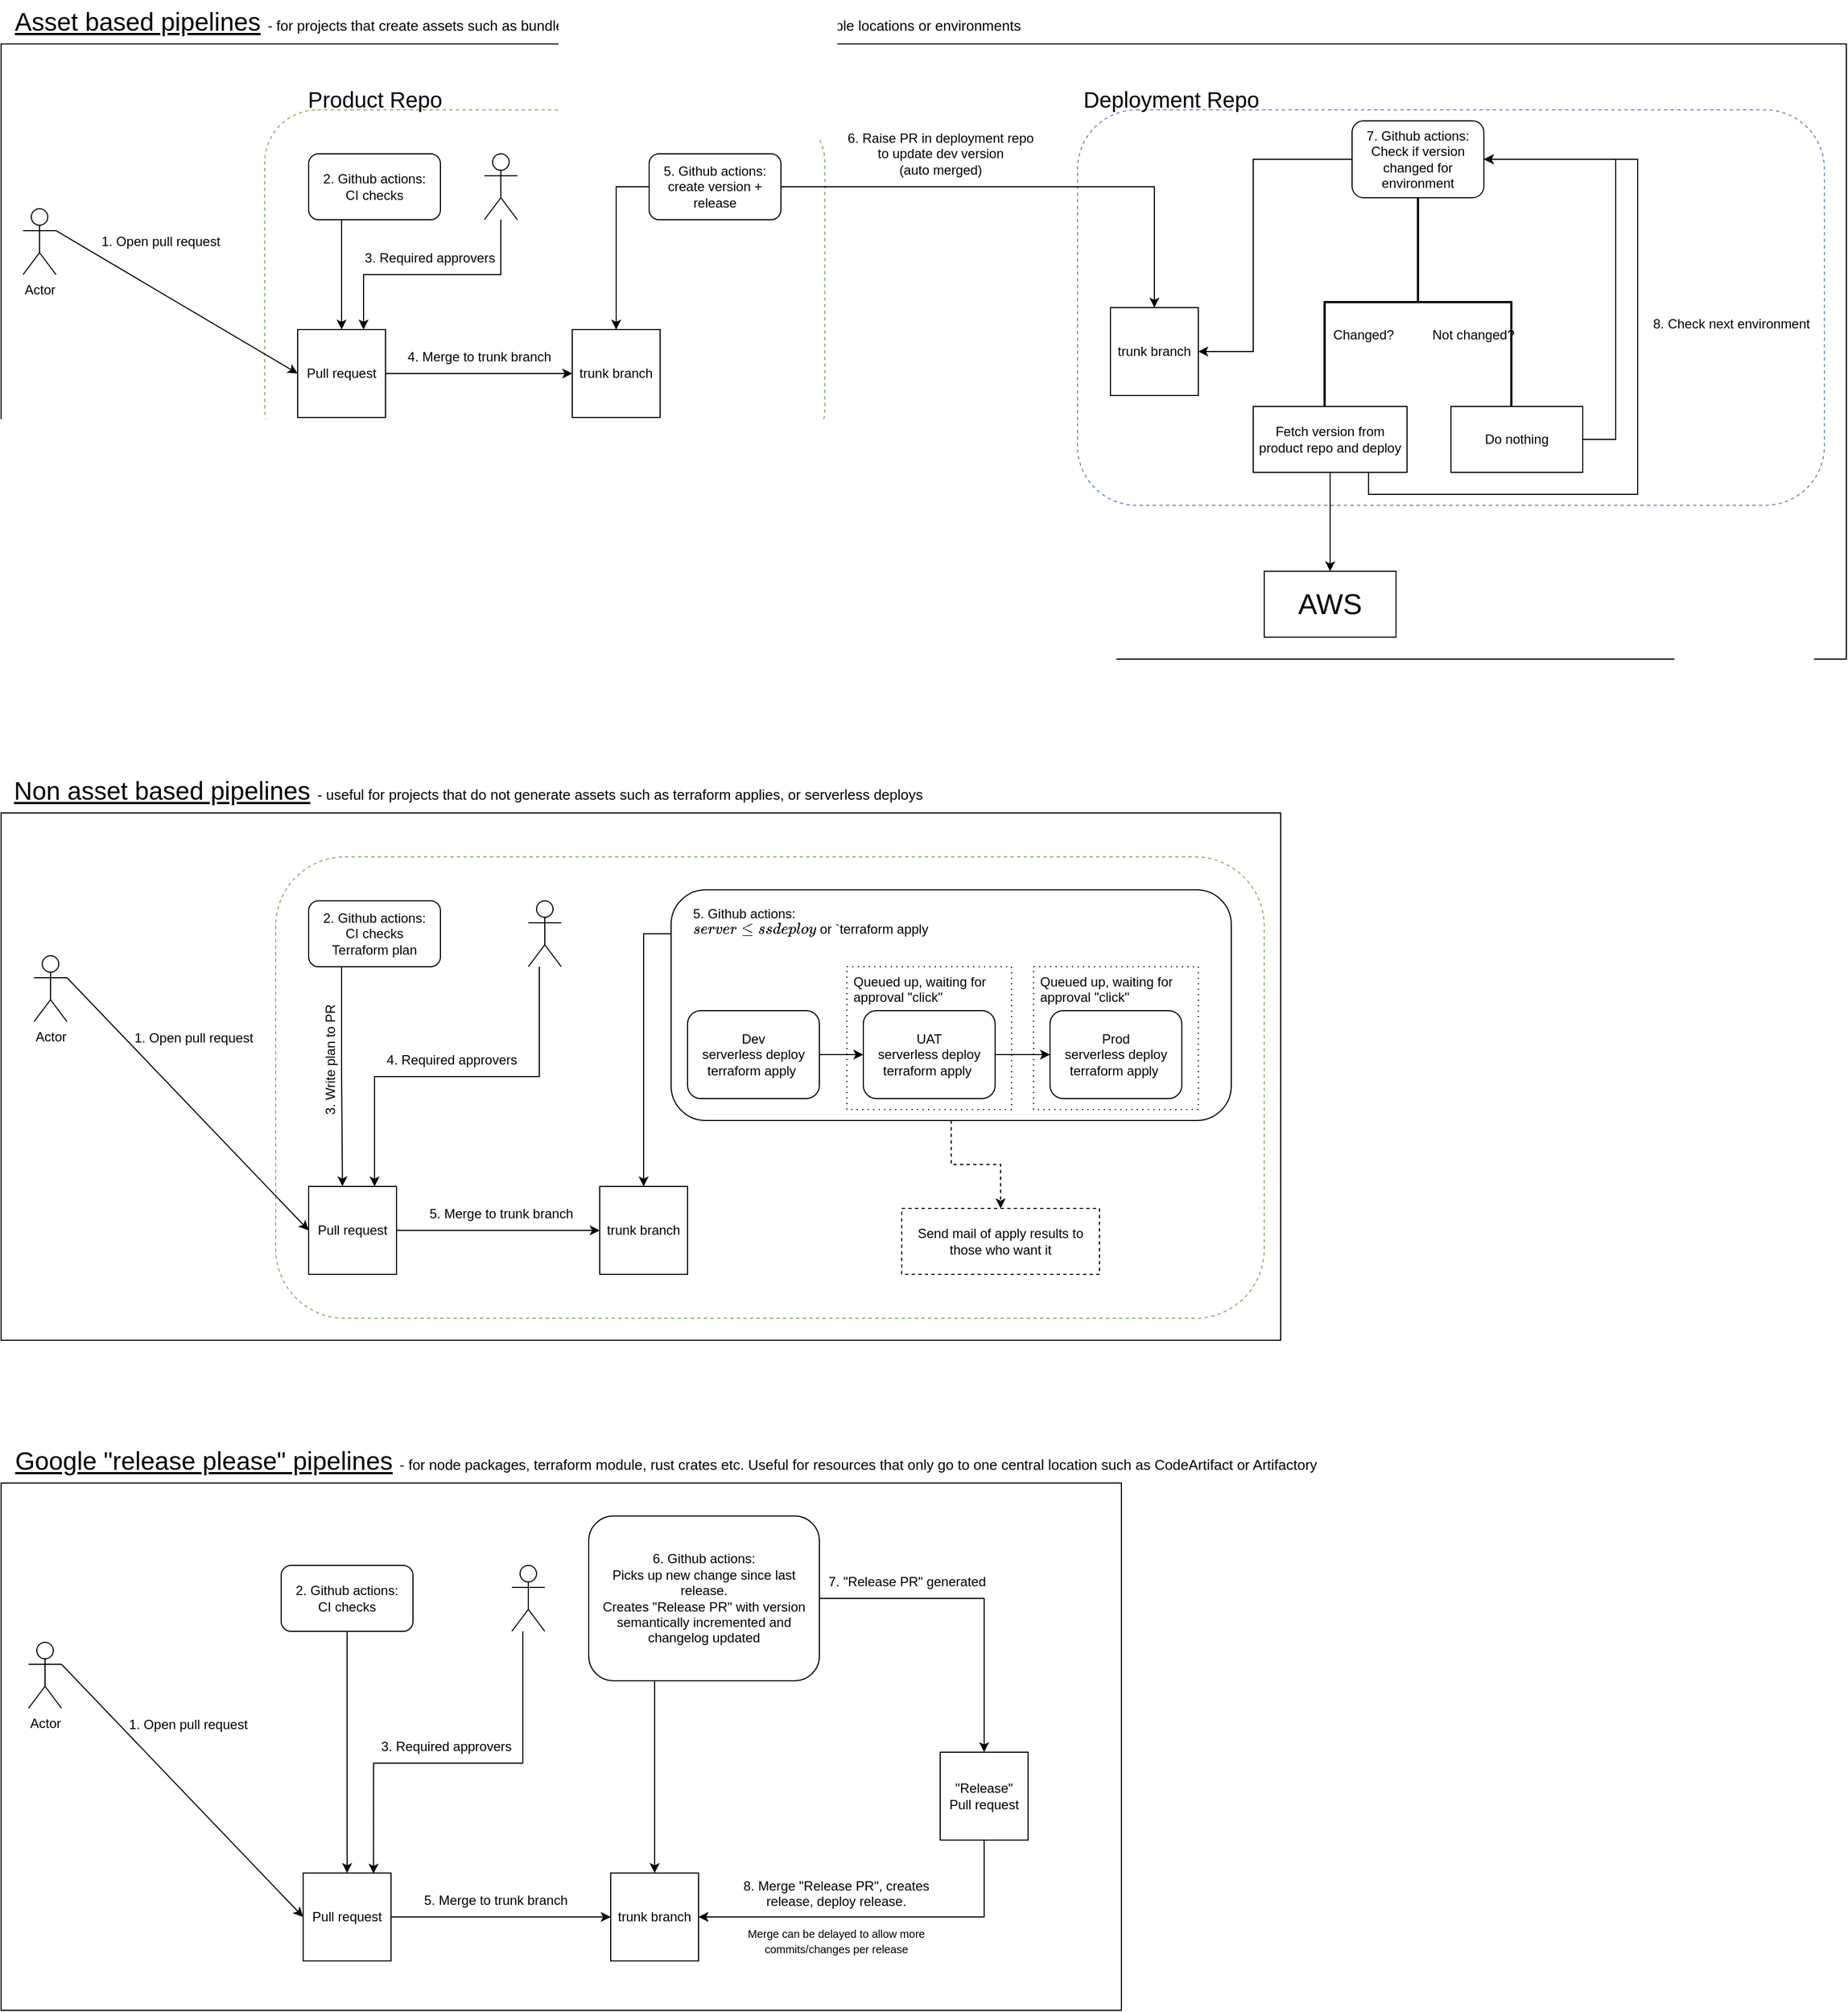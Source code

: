 <mxfile version="21.7.2" type="github">
  <diagram name="Page-1" id="epbXPcQsRLWGgcaXa0NR">
    <mxGraphModel dx="2049" dy="1131" grid="1" gridSize="10" guides="1" tooltips="1" connect="1" arrows="1" fold="1" page="1" pageScale="1" pageWidth="850" pageHeight="1100" math="0" shadow="0">
      <root>
        <mxCell id="0" />
        <mxCell id="1" parent="0" />
        <mxCell id="vZPmKnCKLQdN7_7pOByF-51" value="" style="rounded=0;whiteSpace=wrap;html=1;" vertex="1" parent="1">
          <mxGeometry x="40" y="770" width="1165" height="480" as="geometry" />
        </mxCell>
        <mxCell id="vZPmKnCKLQdN7_7pOByF-40" value="" style="rounded=0;whiteSpace=wrap;html=1;" vertex="1" parent="1">
          <mxGeometry x="40" y="70" width="1680" height="560" as="geometry" />
        </mxCell>
        <mxCell id="vZPmKnCKLQdN7_7pOByF-35" value="" style="rounded=1;whiteSpace=wrap;html=1;fillColor=none;dashed=1;strokeColor=#6c8ebf;" vertex="1" parent="1">
          <mxGeometry x="1020" y="130" width="680" height="360" as="geometry" />
        </mxCell>
        <mxCell id="vZPmKnCKLQdN7_7pOByF-33" value="" style="rounded=1;whiteSpace=wrap;html=1;fillColor=none;dashed=1;strokeColor=#82b366;" vertex="1" parent="1">
          <mxGeometry x="280" y="130" width="510" height="320" as="geometry" />
        </mxCell>
        <mxCell id="vZPmKnCKLQdN7_7pOByF-1" value="&lt;u&gt;Asset based pipelines&lt;/u&gt; &lt;font style=&quot;font-size: 13px;&quot;&gt;- for projects that create assets such as bundles, zips, jars that need to be pushed to multiple locations or environments&lt;/font&gt;" style="text;html=1;align=center;verticalAlign=middle;resizable=0;points=[];autosize=1;fontSize=23;" vertex="1" parent="1">
          <mxGeometry x="40" y="30" width="940" height="40" as="geometry" />
        </mxCell>
        <mxCell id="vZPmKnCKLQdN7_7pOByF-12" style="edgeStyle=orthogonalEdgeStyle;rounded=0;orthogonalLoop=1;jettySize=auto;html=1;entryX=0;entryY=0.5;entryDx=0;entryDy=0;" edge="1" parent="1" source="vZPmKnCKLQdN7_7pOByF-2" target="vZPmKnCKLQdN7_7pOByF-3">
          <mxGeometry relative="1" as="geometry" />
        </mxCell>
        <mxCell id="vZPmKnCKLQdN7_7pOByF-2" value="Pull request" style="whiteSpace=wrap;html=1;aspect=fixed;" vertex="1" parent="1">
          <mxGeometry x="310" y="330" width="80" height="80" as="geometry" />
        </mxCell>
        <mxCell id="vZPmKnCKLQdN7_7pOByF-3" value="trunk branch" style="whiteSpace=wrap;html=1;aspect=fixed;" vertex="1" parent="1">
          <mxGeometry x="560" y="330" width="80" height="80" as="geometry" />
        </mxCell>
        <mxCell id="vZPmKnCKLQdN7_7pOByF-4" value="Actor" style="shape=umlActor;verticalLabelPosition=bottom;verticalAlign=top;html=1;outlineConnect=0;" vertex="1" parent="1">
          <mxGeometry x="60" y="220" width="30" height="60" as="geometry" />
        </mxCell>
        <mxCell id="vZPmKnCKLQdN7_7pOByF-5" value="" style="endArrow=classic;html=1;rounded=0;entryX=0;entryY=0.5;entryDx=0;entryDy=0;exitX=1;exitY=0.333;exitDx=0;exitDy=0;exitPerimeter=0;" edge="1" parent="1" source="vZPmKnCKLQdN7_7pOByF-4" target="vZPmKnCKLQdN7_7pOByF-2">
          <mxGeometry width="50" height="50" relative="1" as="geometry">
            <mxPoint x="180" y="180" as="sourcePoint" />
            <mxPoint x="460" y="190" as="targetPoint" />
          </mxGeometry>
        </mxCell>
        <mxCell id="vZPmKnCKLQdN7_7pOByF-6" value="1. Open pull request" style="text;html=1;align=center;verticalAlign=middle;resizable=0;points=[];autosize=1;strokeColor=none;fillColor=none;" vertex="1" parent="1">
          <mxGeometry x="120" y="235" width="130" height="30" as="geometry" />
        </mxCell>
        <mxCell id="vZPmKnCKLQdN7_7pOByF-9" style="edgeStyle=orthogonalEdgeStyle;rounded=0;orthogonalLoop=1;jettySize=auto;html=1;entryX=0.5;entryY=0;entryDx=0;entryDy=0;" edge="1" parent="1" source="vZPmKnCKLQdN7_7pOByF-7" target="vZPmKnCKLQdN7_7pOByF-2">
          <mxGeometry relative="1" as="geometry">
            <Array as="points">
              <mxPoint x="350" y="260" />
              <mxPoint x="350" y="260" />
            </Array>
          </mxGeometry>
        </mxCell>
        <mxCell id="vZPmKnCKLQdN7_7pOByF-7" value="2. Github actions:&lt;br&gt;CI checks" style="rounded=1;whiteSpace=wrap;html=1;" vertex="1" parent="1">
          <mxGeometry x="320" y="170" width="120" height="60" as="geometry" />
        </mxCell>
        <mxCell id="vZPmKnCKLQdN7_7pOByF-10" style="edgeStyle=orthogonalEdgeStyle;rounded=0;orthogonalLoop=1;jettySize=auto;html=1;entryX=0.75;entryY=0;entryDx=0;entryDy=0;" edge="1" parent="1" source="vZPmKnCKLQdN7_7pOByF-8" target="vZPmKnCKLQdN7_7pOByF-2">
          <mxGeometry relative="1" as="geometry">
            <Array as="points">
              <mxPoint x="495" y="280" />
              <mxPoint x="370" y="280" />
            </Array>
          </mxGeometry>
        </mxCell>
        <mxCell id="vZPmKnCKLQdN7_7pOByF-8" value="" style="shape=umlActor;verticalLabelPosition=bottom;verticalAlign=top;html=1;outlineConnect=0;" vertex="1" parent="1">
          <mxGeometry x="480" y="170" width="30" height="60" as="geometry" />
        </mxCell>
        <mxCell id="vZPmKnCKLQdN7_7pOByF-11" value="3. Required approvers" style="text;html=1;align=center;verticalAlign=middle;resizable=0;points=[];autosize=1;strokeColor=none;fillColor=none;" vertex="1" parent="1">
          <mxGeometry x="360" y="250" width="140" height="30" as="geometry" />
        </mxCell>
        <mxCell id="vZPmKnCKLQdN7_7pOByF-13" value="4. Merge to trunk branch" style="text;html=1;align=center;verticalAlign=middle;resizable=0;points=[];autosize=1;strokeColor=none;fillColor=none;" vertex="1" parent="1">
          <mxGeometry x="400" y="340" width="150" height="30" as="geometry" />
        </mxCell>
        <mxCell id="vZPmKnCKLQdN7_7pOByF-15" style="edgeStyle=orthogonalEdgeStyle;rounded=0;orthogonalLoop=1;jettySize=auto;html=1;entryX=0.5;entryY=0;entryDx=0;entryDy=0;" edge="1" parent="1" source="vZPmKnCKLQdN7_7pOByF-14" target="vZPmKnCKLQdN7_7pOByF-3">
          <mxGeometry relative="1" as="geometry">
            <Array as="points">
              <mxPoint x="600" y="200" />
            </Array>
          </mxGeometry>
        </mxCell>
        <mxCell id="vZPmKnCKLQdN7_7pOByF-17" style="edgeStyle=orthogonalEdgeStyle;rounded=0;orthogonalLoop=1;jettySize=auto;html=1;entryX=0.5;entryY=0;entryDx=0;entryDy=0;" edge="1" parent="1" source="vZPmKnCKLQdN7_7pOByF-14" target="vZPmKnCKLQdN7_7pOByF-16">
          <mxGeometry relative="1" as="geometry" />
        </mxCell>
        <mxCell id="vZPmKnCKLQdN7_7pOByF-14" value="5. Github actions:&lt;br&gt;create version + release" style="rounded=1;whiteSpace=wrap;html=1;" vertex="1" parent="1">
          <mxGeometry x="630" y="170" width="120" height="60" as="geometry" />
        </mxCell>
        <mxCell id="vZPmKnCKLQdN7_7pOByF-16" value="trunk branch" style="whiteSpace=wrap;html=1;aspect=fixed;" vertex="1" parent="1">
          <mxGeometry x="1050" y="310" width="80" height="80" as="geometry" />
        </mxCell>
        <mxCell id="vZPmKnCKLQdN7_7pOByF-18" value="6. Raise PR in deployment repo &lt;br&gt;to update dev version&lt;br&gt;(auto merged)" style="text;html=1;align=center;verticalAlign=middle;resizable=0;points=[];autosize=1;strokeColor=none;fillColor=none;" vertex="1" parent="1">
          <mxGeometry x="800" y="140" width="190" height="60" as="geometry" />
        </mxCell>
        <mxCell id="vZPmKnCKLQdN7_7pOByF-20" style="edgeStyle=orthogonalEdgeStyle;rounded=0;orthogonalLoop=1;jettySize=auto;html=1;entryX=1;entryY=0.5;entryDx=0;entryDy=0;" edge="1" parent="1" source="vZPmKnCKLQdN7_7pOByF-19" target="vZPmKnCKLQdN7_7pOByF-16">
          <mxGeometry relative="1" as="geometry">
            <Array as="points">
              <mxPoint x="1180" y="175" />
              <mxPoint x="1180" y="350" />
            </Array>
          </mxGeometry>
        </mxCell>
        <mxCell id="vZPmKnCKLQdN7_7pOByF-19" value="7. Github actions:&lt;br&gt;Check if version changed for environment" style="rounded=1;whiteSpace=wrap;html=1;" vertex="1" parent="1">
          <mxGeometry x="1270" y="140" width="120" height="70" as="geometry" />
        </mxCell>
        <mxCell id="vZPmKnCKLQdN7_7pOByF-21" value="" style="strokeWidth=2;html=1;shape=mxgraph.flowchart.annotation_2;align=left;labelPosition=right;pointerEvents=1;rotation=90;" vertex="1" parent="1">
          <mxGeometry x="1235" y="220" width="190" height="170" as="geometry" />
        </mxCell>
        <mxCell id="vZPmKnCKLQdN7_7pOByF-22" value="Changed?" style="text;html=1;align=center;verticalAlign=middle;resizable=0;points=[];autosize=1;strokeColor=none;fillColor=none;" vertex="1" parent="1">
          <mxGeometry x="1240" y="320" width="80" height="30" as="geometry" />
        </mxCell>
        <mxCell id="vZPmKnCKLQdN7_7pOByF-23" value="Not changed?" style="text;html=1;align=center;verticalAlign=middle;resizable=0;points=[];autosize=1;strokeColor=none;fillColor=none;" vertex="1" parent="1">
          <mxGeometry x="1330" y="320" width="100" height="30" as="geometry" />
        </mxCell>
        <mxCell id="vZPmKnCKLQdN7_7pOByF-25" style="edgeStyle=orthogonalEdgeStyle;rounded=0;orthogonalLoop=1;jettySize=auto;html=1;entryX=1;entryY=0.5;entryDx=0;entryDy=0;" edge="1" parent="1" source="vZPmKnCKLQdN7_7pOByF-24" target="vZPmKnCKLQdN7_7pOByF-19">
          <mxGeometry relative="1" as="geometry">
            <Array as="points">
              <mxPoint x="1510" y="430" />
              <mxPoint x="1510" y="175" />
            </Array>
          </mxGeometry>
        </mxCell>
        <mxCell id="vZPmKnCKLQdN7_7pOByF-24" value="Do nothing" style="rounded=0;whiteSpace=wrap;html=1;" vertex="1" parent="1">
          <mxGeometry x="1360" y="400" width="120" height="60" as="geometry" />
        </mxCell>
        <mxCell id="vZPmKnCKLQdN7_7pOByF-26" value="8. Check next environment" style="text;html=1;align=center;verticalAlign=middle;resizable=0;points=[];autosize=1;strokeColor=none;fillColor=none;" vertex="1" parent="1">
          <mxGeometry x="1530" y="310" width="170" height="30" as="geometry" />
        </mxCell>
        <mxCell id="vZPmKnCKLQdN7_7pOByF-32" style="edgeStyle=orthogonalEdgeStyle;rounded=0;orthogonalLoop=1;jettySize=auto;html=1;entryX=0.5;entryY=0;entryDx=0;entryDy=0;" edge="1" parent="1" source="vZPmKnCKLQdN7_7pOByF-29" target="vZPmKnCKLQdN7_7pOByF-31">
          <mxGeometry relative="1" as="geometry">
            <Array as="points">
              <mxPoint x="1250" y="510" />
              <mxPoint x="1250" y="510" />
            </Array>
          </mxGeometry>
        </mxCell>
        <mxCell id="vZPmKnCKLQdN7_7pOByF-39" style="edgeStyle=orthogonalEdgeStyle;rounded=0;orthogonalLoop=1;jettySize=auto;html=1;exitX=0.75;exitY=1;exitDx=0;exitDy=0;entryX=1;entryY=0.5;entryDx=0;entryDy=0;" edge="1" parent="1" source="vZPmKnCKLQdN7_7pOByF-29" target="vZPmKnCKLQdN7_7pOByF-19">
          <mxGeometry relative="1" as="geometry">
            <Array as="points">
              <mxPoint x="1285" y="480" />
              <mxPoint x="1530" y="480" />
              <mxPoint x="1530" y="175" />
            </Array>
          </mxGeometry>
        </mxCell>
        <mxCell id="vZPmKnCKLQdN7_7pOByF-29" value="Fetch version from product repo and deploy" style="rounded=0;whiteSpace=wrap;html=1;" vertex="1" parent="1">
          <mxGeometry x="1180" y="400" width="140" height="60" as="geometry" />
        </mxCell>
        <mxCell id="vZPmKnCKLQdN7_7pOByF-31" value="&lt;font style=&quot;font-size: 26px;&quot;&gt;AWS&lt;/font&gt;" style="rounded=0;whiteSpace=wrap;html=1;" vertex="1" parent="1">
          <mxGeometry x="1190" y="550" width="120" height="60" as="geometry" />
        </mxCell>
        <mxCell id="vZPmKnCKLQdN7_7pOByF-34" value="&lt;font style=&quot;font-size: 20px;&quot;&gt;Product Repo&lt;/font&gt;" style="text;html=1;align=center;verticalAlign=middle;resizable=0;points=[];autosize=1;strokeColor=none;fillColor=none;" vertex="1" parent="1">
          <mxGeometry x="305" y="100" width="150" height="40" as="geometry" />
        </mxCell>
        <mxCell id="vZPmKnCKLQdN7_7pOByF-36" value="&lt;font style=&quot;font-size: 20px;&quot;&gt;Deployment Repo&lt;/font&gt;" style="text;html=1;align=center;verticalAlign=middle;resizable=0;points=[];autosize=1;strokeColor=none;fillColor=none;" vertex="1" parent="1">
          <mxGeometry x="1015" y="100" width="180" height="40" as="geometry" />
        </mxCell>
        <mxCell id="vZPmKnCKLQdN7_7pOByF-42" value="&lt;u&gt;Non asset based pipelines&lt;/u&gt;&amp;nbsp;&lt;font style=&quot;font-size: 13px;&quot;&gt;- useful for projects that do not generate assets such as terraform applies, or serverless deploys&lt;/font&gt;" style="text;html=1;align=center;verticalAlign=middle;resizable=0;points=[];autosize=1;fontSize=23;" vertex="1" parent="1">
          <mxGeometry x="40" y="730" width="850" height="40" as="geometry" />
        </mxCell>
        <mxCell id="vZPmKnCKLQdN7_7pOByF-46" value="" style="rounded=1;whiteSpace=wrap;html=1;fillColor=none;dashed=1;strokeColor=#82b366;" vertex="1" parent="1">
          <mxGeometry x="290" y="810" width="900" height="420" as="geometry" />
        </mxCell>
        <mxCell id="vZPmKnCKLQdN7_7pOByF-63" style="edgeStyle=orthogonalEdgeStyle;rounded=0;orthogonalLoop=1;jettySize=auto;html=1;entryX=0;entryY=0.5;entryDx=0;entryDy=0;" edge="1" parent="1" source="vZPmKnCKLQdN7_7pOByF-47" target="vZPmKnCKLQdN7_7pOByF-61">
          <mxGeometry relative="1" as="geometry" />
        </mxCell>
        <mxCell id="vZPmKnCKLQdN7_7pOByF-47" value="Pull request" style="whiteSpace=wrap;html=1;aspect=fixed;" vertex="1" parent="1">
          <mxGeometry x="320" y="1110" width="80" height="80" as="geometry" />
        </mxCell>
        <mxCell id="vZPmKnCKLQdN7_7pOByF-48" value="Actor" style="shape=umlActor;verticalLabelPosition=bottom;verticalAlign=top;html=1;outlineConnect=0;" vertex="1" parent="1">
          <mxGeometry x="70" y="900" width="30" height="60" as="geometry" />
        </mxCell>
        <mxCell id="vZPmKnCKLQdN7_7pOByF-49" value="" style="endArrow=classic;html=1;rounded=0;entryX=0;entryY=0.5;entryDx=0;entryDy=0;exitX=1;exitY=0.333;exitDx=0;exitDy=0;exitPerimeter=0;" edge="1" parent="1" source="vZPmKnCKLQdN7_7pOByF-48" target="vZPmKnCKLQdN7_7pOByF-47">
          <mxGeometry width="50" height="50" relative="1" as="geometry">
            <mxPoint x="190" y="860" as="sourcePoint" />
            <mxPoint x="470" y="870" as="targetPoint" />
          </mxGeometry>
        </mxCell>
        <mxCell id="vZPmKnCKLQdN7_7pOByF-50" value="1. Open pull request" style="text;html=1;align=center;verticalAlign=middle;resizable=0;points=[];autosize=1;strokeColor=none;fillColor=none;" vertex="1" parent="1">
          <mxGeometry x="150" y="960" width="130" height="30" as="geometry" />
        </mxCell>
        <mxCell id="vZPmKnCKLQdN7_7pOByF-59" style="edgeStyle=orthogonalEdgeStyle;rounded=0;orthogonalLoop=1;jettySize=auto;html=1;exitX=0.25;exitY=1;exitDx=0;exitDy=0;entryX=0.385;entryY=-0.002;entryDx=0;entryDy=0;entryPerimeter=0;" edge="1" parent="1" source="vZPmKnCKLQdN7_7pOByF-53" target="vZPmKnCKLQdN7_7pOByF-47">
          <mxGeometry relative="1" as="geometry" />
        </mxCell>
        <mxCell id="vZPmKnCKLQdN7_7pOByF-53" value="2. Github actions:&lt;br&gt;CI checks&lt;br&gt;Terraform plan" style="rounded=1;whiteSpace=wrap;html=1;" vertex="1" parent="1">
          <mxGeometry x="320" y="850" width="120" height="60" as="geometry" />
        </mxCell>
        <mxCell id="vZPmKnCKLQdN7_7pOByF-57" style="edgeStyle=orthogonalEdgeStyle;rounded=0;orthogonalLoop=1;jettySize=auto;html=1;entryX=0.75;entryY=0;entryDx=0;entryDy=0;" edge="1" parent="1" source="vZPmKnCKLQdN7_7pOByF-55" target="vZPmKnCKLQdN7_7pOByF-47">
          <mxGeometry relative="1" as="geometry">
            <Array as="points">
              <mxPoint x="530" y="880" />
              <mxPoint x="530" y="1010" />
              <mxPoint x="380" y="1010" />
            </Array>
          </mxGeometry>
        </mxCell>
        <mxCell id="vZPmKnCKLQdN7_7pOByF-55" value="" style="shape=umlActor;verticalLabelPosition=bottom;verticalAlign=top;html=1;outlineConnect=0;" vertex="1" parent="1">
          <mxGeometry x="520" y="850" width="30" height="60" as="geometry" />
        </mxCell>
        <mxCell id="vZPmKnCKLQdN7_7pOByF-56" value="4. Required approvers" style="text;html=1;align=center;verticalAlign=middle;resizable=0;points=[];autosize=1;strokeColor=none;fillColor=none;" vertex="1" parent="1">
          <mxGeometry x="380" y="980" width="140" height="30" as="geometry" />
        </mxCell>
        <mxCell id="vZPmKnCKLQdN7_7pOByF-60" value="3. Write plan to PR" style="text;html=1;align=center;verticalAlign=middle;resizable=0;points=[];autosize=1;strokeColor=none;fillColor=none;rotation=-90;" vertex="1" parent="1">
          <mxGeometry x="280" y="980" width="120" height="30" as="geometry" />
        </mxCell>
        <mxCell id="vZPmKnCKLQdN7_7pOByF-61" value="trunk branch" style="whiteSpace=wrap;html=1;aspect=fixed;" vertex="1" parent="1">
          <mxGeometry x="585" y="1110" width="80" height="80" as="geometry" />
        </mxCell>
        <mxCell id="vZPmKnCKLQdN7_7pOByF-62" value="5. Merge to trunk branch" style="text;html=1;align=center;verticalAlign=middle;resizable=0;points=[];autosize=1;strokeColor=none;fillColor=none;" vertex="1" parent="1">
          <mxGeometry x="420" y="1120" width="150" height="30" as="geometry" />
        </mxCell>
        <mxCell id="vZPmKnCKLQdN7_7pOByF-65" style="edgeStyle=orthogonalEdgeStyle;rounded=0;orthogonalLoop=1;jettySize=auto;html=1;" edge="1" parent="1" source="vZPmKnCKLQdN7_7pOByF-64" target="vZPmKnCKLQdN7_7pOByF-61">
          <mxGeometry relative="1" as="geometry">
            <Array as="points">
              <mxPoint x="625" y="880" />
            </Array>
          </mxGeometry>
        </mxCell>
        <mxCell id="vZPmKnCKLQdN7_7pOByF-101" style="edgeStyle=orthogonalEdgeStyle;rounded=0;orthogonalLoop=1;jettySize=auto;html=1;entryX=0.5;entryY=0;entryDx=0;entryDy=0;dashed=1;" edge="1" parent="1" source="vZPmKnCKLQdN7_7pOByF-64" target="vZPmKnCKLQdN7_7pOByF-100">
          <mxGeometry relative="1" as="geometry" />
        </mxCell>
        <mxCell id="vZPmKnCKLQdN7_7pOByF-64" value="5. Github actions: &lt;br&gt;`serverless deploy` or `terraform apply" style="rounded=1;whiteSpace=wrap;html=1;align=left;verticalAlign=top;spacingLeft=18;spacingBottom=0;spacingRight=0;spacingTop=8;" vertex="1" parent="1">
          <mxGeometry x="650" y="840" width="510" height="210" as="geometry" />
        </mxCell>
        <mxCell id="vZPmKnCKLQdN7_7pOByF-67" value="Dev&lt;br&gt;serverless deploy&lt;br&gt;terraform apply&amp;nbsp;" style="rounded=1;whiteSpace=wrap;html=1;" vertex="1" parent="1">
          <mxGeometry x="665" y="950" width="120" height="80" as="geometry" />
        </mxCell>
        <mxCell id="vZPmKnCKLQdN7_7pOByF-74" value="Queued up, waiting for approval &quot;click&quot;" style="rounded=0;whiteSpace=wrap;html=1;align=left;verticalAlign=top;dashed=1;dashPattern=1 4;spacingLeft=4;" vertex="1" parent="1">
          <mxGeometry x="810" y="910" width="150" height="130" as="geometry" />
        </mxCell>
        <mxCell id="vZPmKnCKLQdN7_7pOByF-69" value="UAT&lt;br&gt;serverless deploy&lt;br&gt;terraform apply&amp;nbsp;" style="rounded=1;whiteSpace=wrap;html=1;" vertex="1" parent="1">
          <mxGeometry x="825" y="950" width="120" height="80" as="geometry" />
        </mxCell>
        <mxCell id="vZPmKnCKLQdN7_7pOByF-72" style="edgeStyle=orthogonalEdgeStyle;rounded=0;orthogonalLoop=1;jettySize=auto;html=1;exitX=1;exitY=0.5;exitDx=0;exitDy=0;entryX=0;entryY=0.5;entryDx=0;entryDy=0;" edge="1" parent="1" source="vZPmKnCKLQdN7_7pOByF-67" target="vZPmKnCKLQdN7_7pOByF-69">
          <mxGeometry relative="1" as="geometry" />
        </mxCell>
        <mxCell id="vZPmKnCKLQdN7_7pOByF-75" value="Queued up, waiting for approval &quot;click&quot;" style="rounded=0;whiteSpace=wrap;html=1;align=left;verticalAlign=top;dashed=1;dashPattern=1 4;spacingLeft=4;" vertex="1" parent="1">
          <mxGeometry x="980" y="910" width="150" height="130" as="geometry" />
        </mxCell>
        <mxCell id="vZPmKnCKLQdN7_7pOByF-68" value="Prod&lt;br&gt;serverless deploy&lt;br&gt;terraform apply&amp;nbsp;" style="rounded=1;whiteSpace=wrap;html=1;" vertex="1" parent="1">
          <mxGeometry x="995" y="950" width="120" height="80" as="geometry" />
        </mxCell>
        <mxCell id="vZPmKnCKLQdN7_7pOByF-73" style="edgeStyle=orthogonalEdgeStyle;rounded=0;orthogonalLoop=1;jettySize=auto;html=1;exitX=1;exitY=0.5;exitDx=0;exitDy=0;entryX=0;entryY=0.5;entryDx=0;entryDy=0;" edge="1" parent="1" source="vZPmKnCKLQdN7_7pOByF-69" target="vZPmKnCKLQdN7_7pOByF-68">
          <mxGeometry relative="1" as="geometry" />
        </mxCell>
        <mxCell id="vZPmKnCKLQdN7_7pOByF-76" value="&lt;u&gt;Google &quot;release please&quot; pipelines&lt;/u&gt;&amp;nbsp;&lt;font style=&quot;font-size: 13px;&quot;&gt;- for node packages, terraform module, rust crates etc. Useful for resources that only go to one central location such as CodeArtifact or Artifactory&lt;/font&gt;" style="text;html=1;align=center;verticalAlign=middle;resizable=0;points=[];autosize=1;fontSize=23;" vertex="1" parent="1">
          <mxGeometry x="40" y="1340" width="1210" height="40" as="geometry" />
        </mxCell>
        <mxCell id="vZPmKnCKLQdN7_7pOByF-77" value="" style="rounded=0;whiteSpace=wrap;html=1;" vertex="1" parent="1">
          <mxGeometry x="40" y="1380" width="1020" height="480" as="geometry" />
        </mxCell>
        <mxCell id="vZPmKnCKLQdN7_7pOByF-90" style="edgeStyle=orthogonalEdgeStyle;rounded=0;orthogonalLoop=1;jettySize=auto;html=1;entryX=0;entryY=0.5;entryDx=0;entryDy=0;" edge="1" parent="1" source="vZPmKnCKLQdN7_7pOByF-78" target="vZPmKnCKLQdN7_7pOByF-88">
          <mxGeometry relative="1" as="geometry" />
        </mxCell>
        <mxCell id="vZPmKnCKLQdN7_7pOByF-78" value="Pull request" style="whiteSpace=wrap;html=1;aspect=fixed;" vertex="1" parent="1">
          <mxGeometry x="315" y="1735" width="80" height="80" as="geometry" />
        </mxCell>
        <mxCell id="vZPmKnCKLQdN7_7pOByF-79" value="Actor" style="shape=umlActor;verticalLabelPosition=bottom;verticalAlign=top;html=1;outlineConnect=0;" vertex="1" parent="1">
          <mxGeometry x="65" y="1525" width="30" height="60" as="geometry" />
        </mxCell>
        <mxCell id="vZPmKnCKLQdN7_7pOByF-80" value="" style="endArrow=classic;html=1;rounded=0;entryX=0;entryY=0.5;entryDx=0;entryDy=0;exitX=1;exitY=0.333;exitDx=0;exitDy=0;exitPerimeter=0;" edge="1" parent="1" source="vZPmKnCKLQdN7_7pOByF-79" target="vZPmKnCKLQdN7_7pOByF-78">
          <mxGeometry width="50" height="50" relative="1" as="geometry">
            <mxPoint x="185" y="1485" as="sourcePoint" />
            <mxPoint x="465" y="1495" as="targetPoint" />
          </mxGeometry>
        </mxCell>
        <mxCell id="vZPmKnCKLQdN7_7pOByF-81" value="1. Open pull request" style="text;html=1;align=center;verticalAlign=middle;resizable=0;points=[];autosize=1;strokeColor=none;fillColor=none;" vertex="1" parent="1">
          <mxGeometry x="145" y="1585" width="130" height="30" as="geometry" />
        </mxCell>
        <mxCell id="vZPmKnCKLQdN7_7pOByF-83" style="edgeStyle=orthogonalEdgeStyle;rounded=0;orthogonalLoop=1;jettySize=auto;html=1;" edge="1" parent="1" source="vZPmKnCKLQdN7_7pOByF-82" target="vZPmKnCKLQdN7_7pOByF-78">
          <mxGeometry relative="1" as="geometry" />
        </mxCell>
        <mxCell id="vZPmKnCKLQdN7_7pOByF-82" value="2. Github actions:&lt;br&gt;CI checks" style="rounded=1;whiteSpace=wrap;html=1;" vertex="1" parent="1">
          <mxGeometry x="295" y="1455" width="120" height="60" as="geometry" />
        </mxCell>
        <mxCell id="vZPmKnCKLQdN7_7pOByF-87" style="edgeStyle=orthogonalEdgeStyle;rounded=0;orthogonalLoop=1;jettySize=auto;html=1;entryX=0.801;entryY=0.007;entryDx=0;entryDy=0;entryPerimeter=0;" edge="1" parent="1" source="vZPmKnCKLQdN7_7pOByF-84" target="vZPmKnCKLQdN7_7pOByF-78">
          <mxGeometry relative="1" as="geometry">
            <Array as="points">
              <mxPoint x="515" y="1635" />
              <mxPoint x="379" y="1635" />
            </Array>
          </mxGeometry>
        </mxCell>
        <mxCell id="vZPmKnCKLQdN7_7pOByF-84" value="" style="shape=umlActor;verticalLabelPosition=bottom;verticalAlign=top;html=1;outlineConnect=0;" vertex="1" parent="1">
          <mxGeometry x="505" y="1455" width="30" height="60" as="geometry" />
        </mxCell>
        <mxCell id="vZPmKnCKLQdN7_7pOByF-86" value="3. Required approvers" style="text;html=1;align=center;verticalAlign=middle;resizable=0;points=[];autosize=1;strokeColor=none;fillColor=none;" vertex="1" parent="1">
          <mxGeometry x="375" y="1605" width="140" height="30" as="geometry" />
        </mxCell>
        <mxCell id="vZPmKnCKLQdN7_7pOByF-88" value="trunk branch" style="whiteSpace=wrap;html=1;aspect=fixed;" vertex="1" parent="1">
          <mxGeometry x="595" y="1735" width="80" height="80" as="geometry" />
        </mxCell>
        <mxCell id="vZPmKnCKLQdN7_7pOByF-89" value="5. Merge to trunk branch" style="text;html=1;align=center;verticalAlign=middle;resizable=0;points=[];autosize=1;strokeColor=none;fillColor=none;" vertex="1" parent="1">
          <mxGeometry x="415" y="1745" width="150" height="30" as="geometry" />
        </mxCell>
        <mxCell id="vZPmKnCKLQdN7_7pOByF-94" style="edgeStyle=orthogonalEdgeStyle;rounded=0;orthogonalLoop=1;jettySize=auto;html=1;entryX=0.5;entryY=0;entryDx=0;entryDy=0;" edge="1" parent="1" source="vZPmKnCKLQdN7_7pOByF-92" target="vZPmKnCKLQdN7_7pOByF-88">
          <mxGeometry relative="1" as="geometry">
            <Array as="points">
              <mxPoint x="635" y="1605" />
              <mxPoint x="635" y="1605" />
            </Array>
          </mxGeometry>
        </mxCell>
        <mxCell id="vZPmKnCKLQdN7_7pOByF-96" style="edgeStyle=orthogonalEdgeStyle;rounded=0;orthogonalLoop=1;jettySize=auto;html=1;" edge="1" parent="1" source="vZPmKnCKLQdN7_7pOByF-92" target="vZPmKnCKLQdN7_7pOByF-95">
          <mxGeometry relative="1" as="geometry" />
        </mxCell>
        <mxCell id="vZPmKnCKLQdN7_7pOByF-92" value="6. Github actions:&lt;br&gt;Picks up new change since last release.&lt;br&gt;Creates &quot;Release PR&quot; with version semantically incremented and changelog updated" style="rounded=1;whiteSpace=wrap;html=1;" vertex="1" parent="1">
          <mxGeometry x="575" y="1410" width="210" height="150" as="geometry" />
        </mxCell>
        <mxCell id="vZPmKnCKLQdN7_7pOByF-98" style="edgeStyle=orthogonalEdgeStyle;rounded=0;orthogonalLoop=1;jettySize=auto;html=1;entryX=1;entryY=0.5;entryDx=0;entryDy=0;" edge="1" parent="1" source="vZPmKnCKLQdN7_7pOByF-95" target="vZPmKnCKLQdN7_7pOByF-88">
          <mxGeometry relative="1" as="geometry">
            <Array as="points">
              <mxPoint x="935" y="1775" />
            </Array>
          </mxGeometry>
        </mxCell>
        <mxCell id="vZPmKnCKLQdN7_7pOByF-95" value="&quot;Release&quot;&lt;br&gt;Pull request" style="whiteSpace=wrap;html=1;aspect=fixed;" vertex="1" parent="1">
          <mxGeometry x="895" y="1625" width="80" height="80" as="geometry" />
        </mxCell>
        <mxCell id="vZPmKnCKLQdN7_7pOByF-97" value="7. &quot;Release PR&quot; generated" style="text;html=1;strokeColor=none;fillColor=none;align=center;verticalAlign=middle;whiteSpace=wrap;rounded=0;" vertex="1" parent="1">
          <mxGeometry x="790" y="1455" width="150" height="30" as="geometry" />
        </mxCell>
        <mxCell id="vZPmKnCKLQdN7_7pOByF-99" value="8. Merge &quot;Release PR&quot;, creates release, deploy release.&lt;br&gt;&lt;br&gt;&lt;font style=&quot;font-size: 10px;&quot;&gt;Merge can be delayed to allow more commits/changes per release&lt;/font&gt;" style="text;html=1;strokeColor=none;fillColor=none;align=center;verticalAlign=middle;whiteSpace=wrap;rounded=0;" vertex="1" parent="1">
          <mxGeometry x="706" y="1715" width="189" height="120" as="geometry" />
        </mxCell>
        <mxCell id="vZPmKnCKLQdN7_7pOByF-100" value="Send mail of apply results to those who want it" style="rounded=0;whiteSpace=wrap;html=1;dashed=1;" vertex="1" parent="1">
          <mxGeometry x="860" y="1130" width="180" height="60" as="geometry" />
        </mxCell>
      </root>
    </mxGraphModel>
  </diagram>
</mxfile>
